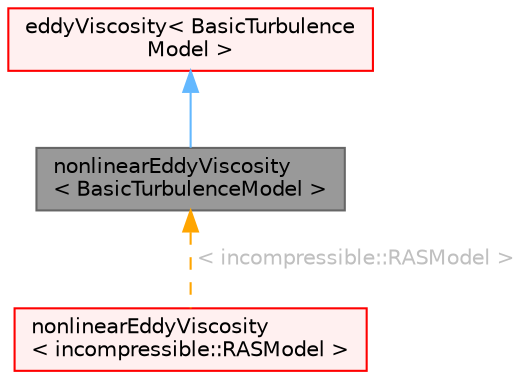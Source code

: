 digraph "nonlinearEddyViscosity&lt; BasicTurbulenceModel &gt;"
{
 // LATEX_PDF_SIZE
  bgcolor="transparent";
  edge [fontname=Helvetica,fontsize=10,labelfontname=Helvetica,labelfontsize=10];
  node [fontname=Helvetica,fontsize=10,shape=box,height=0.2,width=0.4];
  Node1 [id="Node000001",label="nonlinearEddyViscosity\l\< BasicTurbulenceModel \>",height=0.2,width=0.4,color="gray40", fillcolor="grey60", style="filled", fontcolor="black",tooltip="Eddy viscosity turbulence model with non-linear correction base class."];
  Node2 -> Node1 [id="edge1_Node000001_Node000002",dir="back",color="steelblue1",style="solid",tooltip=" "];
  Node2 [id="Node000002",label="eddyViscosity\< BasicTurbulence\lModel \>",height=0.2,width=0.4,color="red", fillcolor="#FFF0F0", style="filled",URL="$classFoam_1_1eddyViscosity.html",tooltip="Eddy viscosity turbulence model base class."];
  Node1 -> Node5 [id="edge2_Node000001_Node000005",dir="back",color="orange",style="dashed",tooltip=" ",label=" \< incompressible::RASModel \>",fontcolor="grey" ];
  Node5 [id="Node000005",label="nonlinearEddyViscosity\l\< incompressible::RASModel \>",height=0.2,width=0.4,color="red", fillcolor="#FFF0F0", style="filled",URL="$classFoam_1_1nonlinearEddyViscosity.html",tooltip=" "];
}
